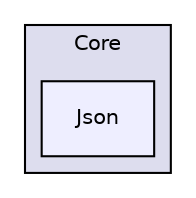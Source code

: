 digraph "include/Core/Json" {
  compound=true
  node [ fontsize="10", fontname="Helvetica"];
  edge [ labelfontsize="10", labelfontname="Helvetica"];
  subgraph clusterdir_8213943ce0b792be39d34390845932ae {
    graph [ bgcolor="#ddddee", pencolor="black", label="Core" fontname="Helvetica", fontsize="10", URL="dir_8213943ce0b792be39d34390845932ae.html"]
  dir_8145f94c006229c7997a3d1cbbfe2947 [shape=box, label="Json", style="filled", fillcolor="#eeeeff", pencolor="black", URL="dir_8145f94c006229c7997a3d1cbbfe2947.html"];
  }
}
